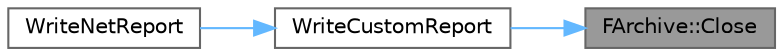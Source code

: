 digraph "FArchive::Close"
{
 // INTERACTIVE_SVG=YES
 // LATEX_PDF_SIZE
  bgcolor="transparent";
  edge [fontname=Helvetica,fontsize=10,labelfontname=Helvetica,labelfontsize=10];
  node [fontname=Helvetica,fontsize=10,shape=box,height=0.2,width=0.4];
  rankdir="RL";
  Node1 [id="Node000001",label="FArchive::Close",height=0.2,width=0.4,color="gray40", fillcolor="grey60", style="filled", fontcolor="black",tooltip="Attempts to close and finalize any handles used for backing data storage, returns true if it succeede..."];
  Node1 -> Node2 [id="edge1_Node000001_Node000002",dir="back",color="steelblue1",style="solid",tooltip=" "];
  Node2 [id="Node000002",label="WriteCustomReport",height=0.2,width=0.4,color="grey40", fillcolor="white", style="filled",URL="$d7/d99/ModularVehicleDebug_8h.html#af7c55c66f65dbfc1fb5f800305736bf5",tooltip=" "];
  Node2 -> Node3 [id="edge2_Node000002_Node000003",dir="back",color="steelblue1",style="solid",tooltip=" "];
  Node3 [id="Node000003",label="WriteNetReport",height=0.2,width=0.4,color="grey40", fillcolor="white", style="filled",URL="$d7/d99/ModularVehicleDebug_8h.html#ad4a2f5ece374521946d16019e6fc8148",tooltip=" "];
}
